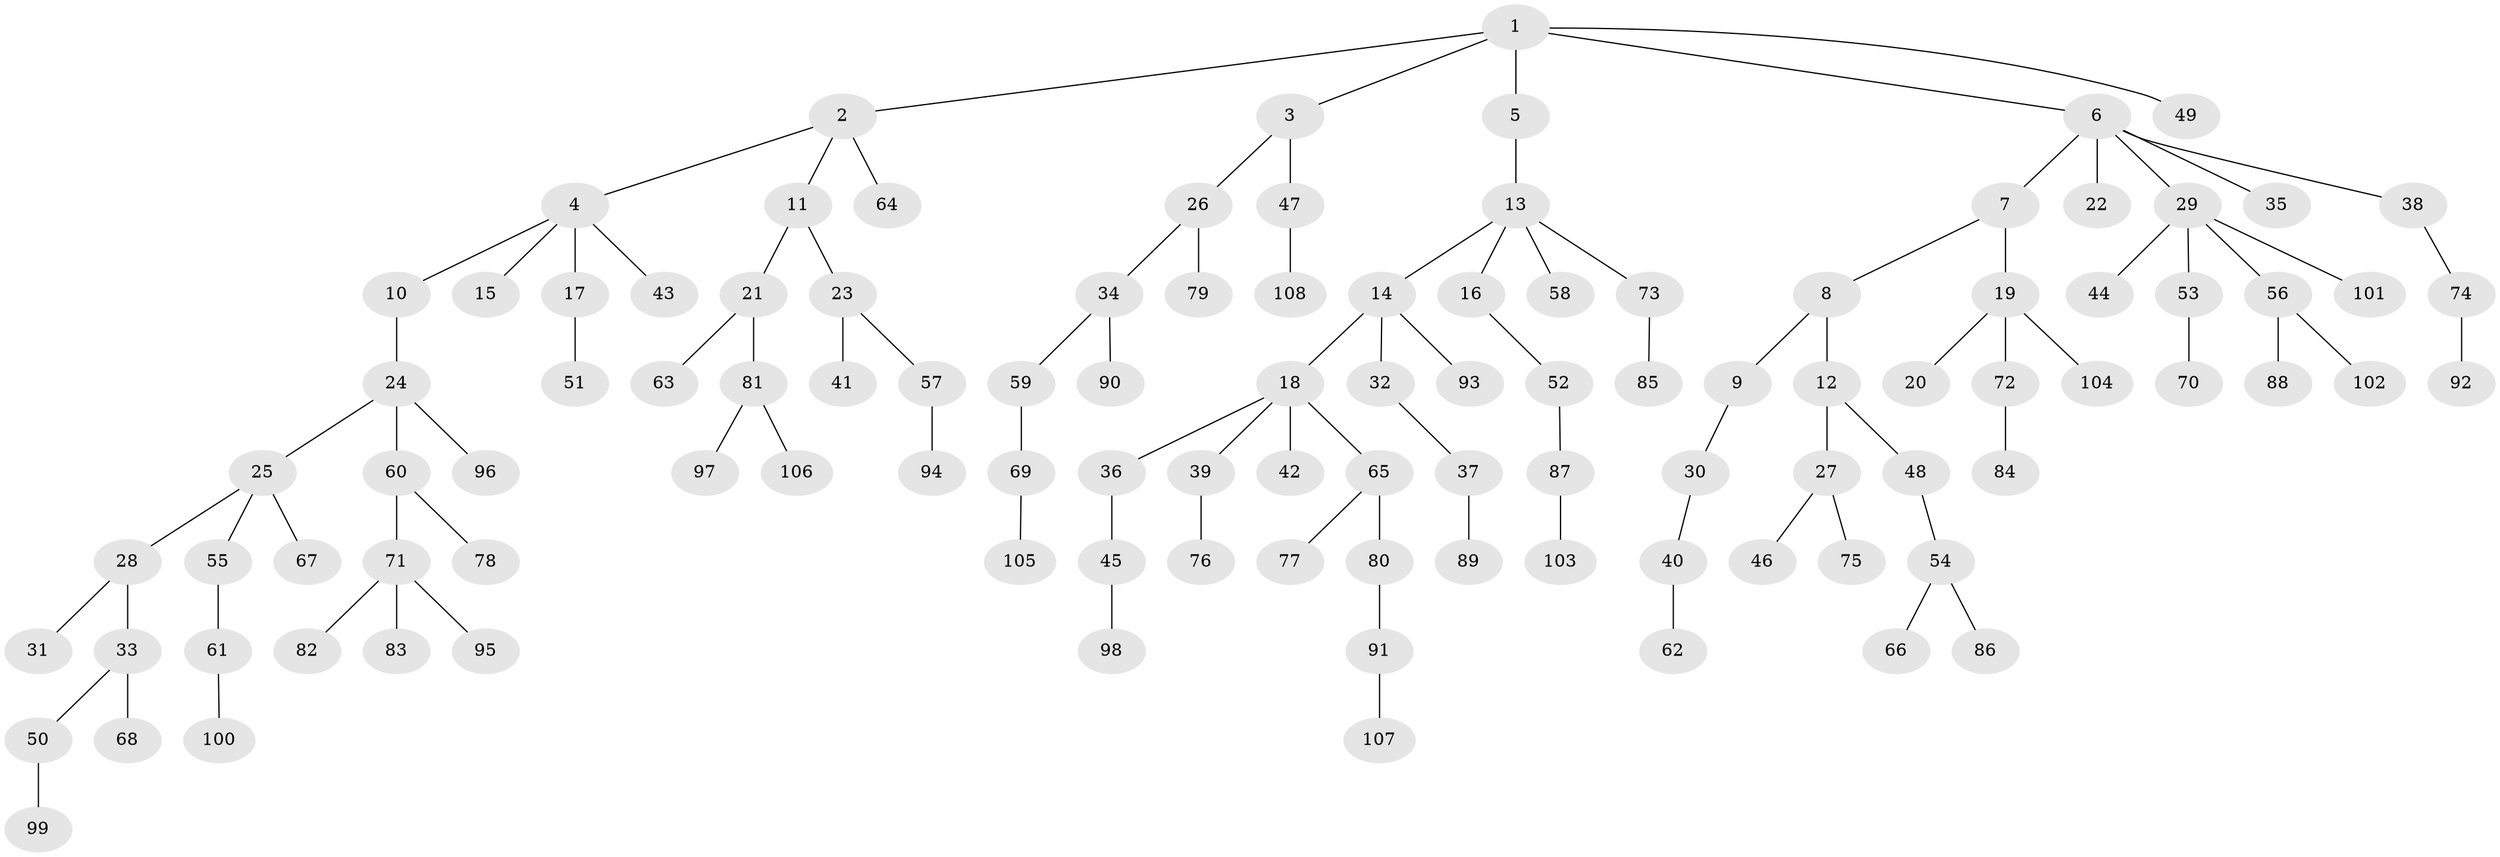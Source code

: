 // coarse degree distribution, {6: 0.013513513513513514, 3: 0.06756756756756757, 5: 0.05405405405405406, 2: 0.1891891891891892, 7: 0.02702702702702703, 4: 0.06756756756756757, 1: 0.581081081081081}
// Generated by graph-tools (version 1.1) at 2025/24/03/03/25 07:24:04]
// undirected, 108 vertices, 107 edges
graph export_dot {
graph [start="1"]
  node [color=gray90,style=filled];
  1;
  2;
  3;
  4;
  5;
  6;
  7;
  8;
  9;
  10;
  11;
  12;
  13;
  14;
  15;
  16;
  17;
  18;
  19;
  20;
  21;
  22;
  23;
  24;
  25;
  26;
  27;
  28;
  29;
  30;
  31;
  32;
  33;
  34;
  35;
  36;
  37;
  38;
  39;
  40;
  41;
  42;
  43;
  44;
  45;
  46;
  47;
  48;
  49;
  50;
  51;
  52;
  53;
  54;
  55;
  56;
  57;
  58;
  59;
  60;
  61;
  62;
  63;
  64;
  65;
  66;
  67;
  68;
  69;
  70;
  71;
  72;
  73;
  74;
  75;
  76;
  77;
  78;
  79;
  80;
  81;
  82;
  83;
  84;
  85;
  86;
  87;
  88;
  89;
  90;
  91;
  92;
  93;
  94;
  95;
  96;
  97;
  98;
  99;
  100;
  101;
  102;
  103;
  104;
  105;
  106;
  107;
  108;
  1 -- 2;
  1 -- 3;
  1 -- 5;
  1 -- 6;
  1 -- 49;
  2 -- 4;
  2 -- 11;
  2 -- 64;
  3 -- 26;
  3 -- 47;
  4 -- 10;
  4 -- 15;
  4 -- 17;
  4 -- 43;
  5 -- 13;
  6 -- 7;
  6 -- 22;
  6 -- 29;
  6 -- 35;
  6 -- 38;
  7 -- 8;
  7 -- 19;
  8 -- 9;
  8 -- 12;
  9 -- 30;
  10 -- 24;
  11 -- 21;
  11 -- 23;
  12 -- 27;
  12 -- 48;
  13 -- 14;
  13 -- 16;
  13 -- 58;
  13 -- 73;
  14 -- 18;
  14 -- 32;
  14 -- 93;
  16 -- 52;
  17 -- 51;
  18 -- 36;
  18 -- 39;
  18 -- 42;
  18 -- 65;
  19 -- 20;
  19 -- 72;
  19 -- 104;
  21 -- 63;
  21 -- 81;
  23 -- 41;
  23 -- 57;
  24 -- 25;
  24 -- 60;
  24 -- 96;
  25 -- 28;
  25 -- 55;
  25 -- 67;
  26 -- 34;
  26 -- 79;
  27 -- 46;
  27 -- 75;
  28 -- 31;
  28 -- 33;
  29 -- 44;
  29 -- 53;
  29 -- 56;
  29 -- 101;
  30 -- 40;
  32 -- 37;
  33 -- 50;
  33 -- 68;
  34 -- 59;
  34 -- 90;
  36 -- 45;
  37 -- 89;
  38 -- 74;
  39 -- 76;
  40 -- 62;
  45 -- 98;
  47 -- 108;
  48 -- 54;
  50 -- 99;
  52 -- 87;
  53 -- 70;
  54 -- 66;
  54 -- 86;
  55 -- 61;
  56 -- 88;
  56 -- 102;
  57 -- 94;
  59 -- 69;
  60 -- 71;
  60 -- 78;
  61 -- 100;
  65 -- 77;
  65 -- 80;
  69 -- 105;
  71 -- 82;
  71 -- 83;
  71 -- 95;
  72 -- 84;
  73 -- 85;
  74 -- 92;
  80 -- 91;
  81 -- 97;
  81 -- 106;
  87 -- 103;
  91 -- 107;
}
